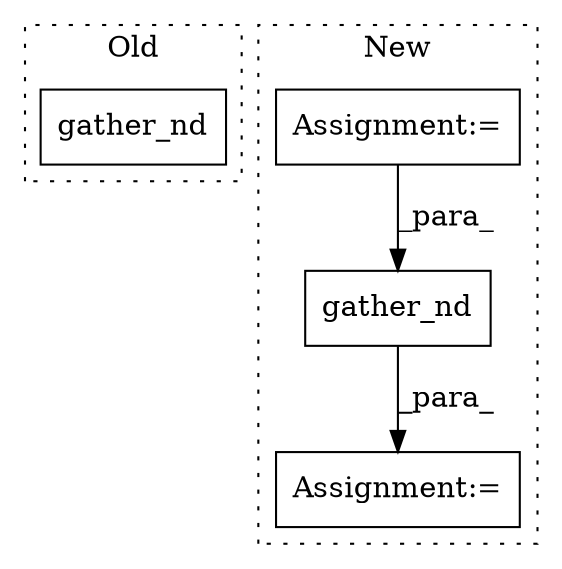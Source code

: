 digraph G {
subgraph cluster0 {
1 [label="gather_nd" a="32" s="17740,17758" l="10,1" shape="box"];
label = "Old";
style="dotted";
}
subgraph cluster1 {
2 [label="gather_nd" a="32" s="17542,17570" l="10,1" shape="box"];
3 [label="Assignment:=" a="7" s="17635" l="30" shape="box"];
4 [label="Assignment:=" a="7" s="17517" l="14" shape="box"];
label = "New";
style="dotted";
}
2 -> 4 [label="_para_"];
3 -> 2 [label="_para_"];
}